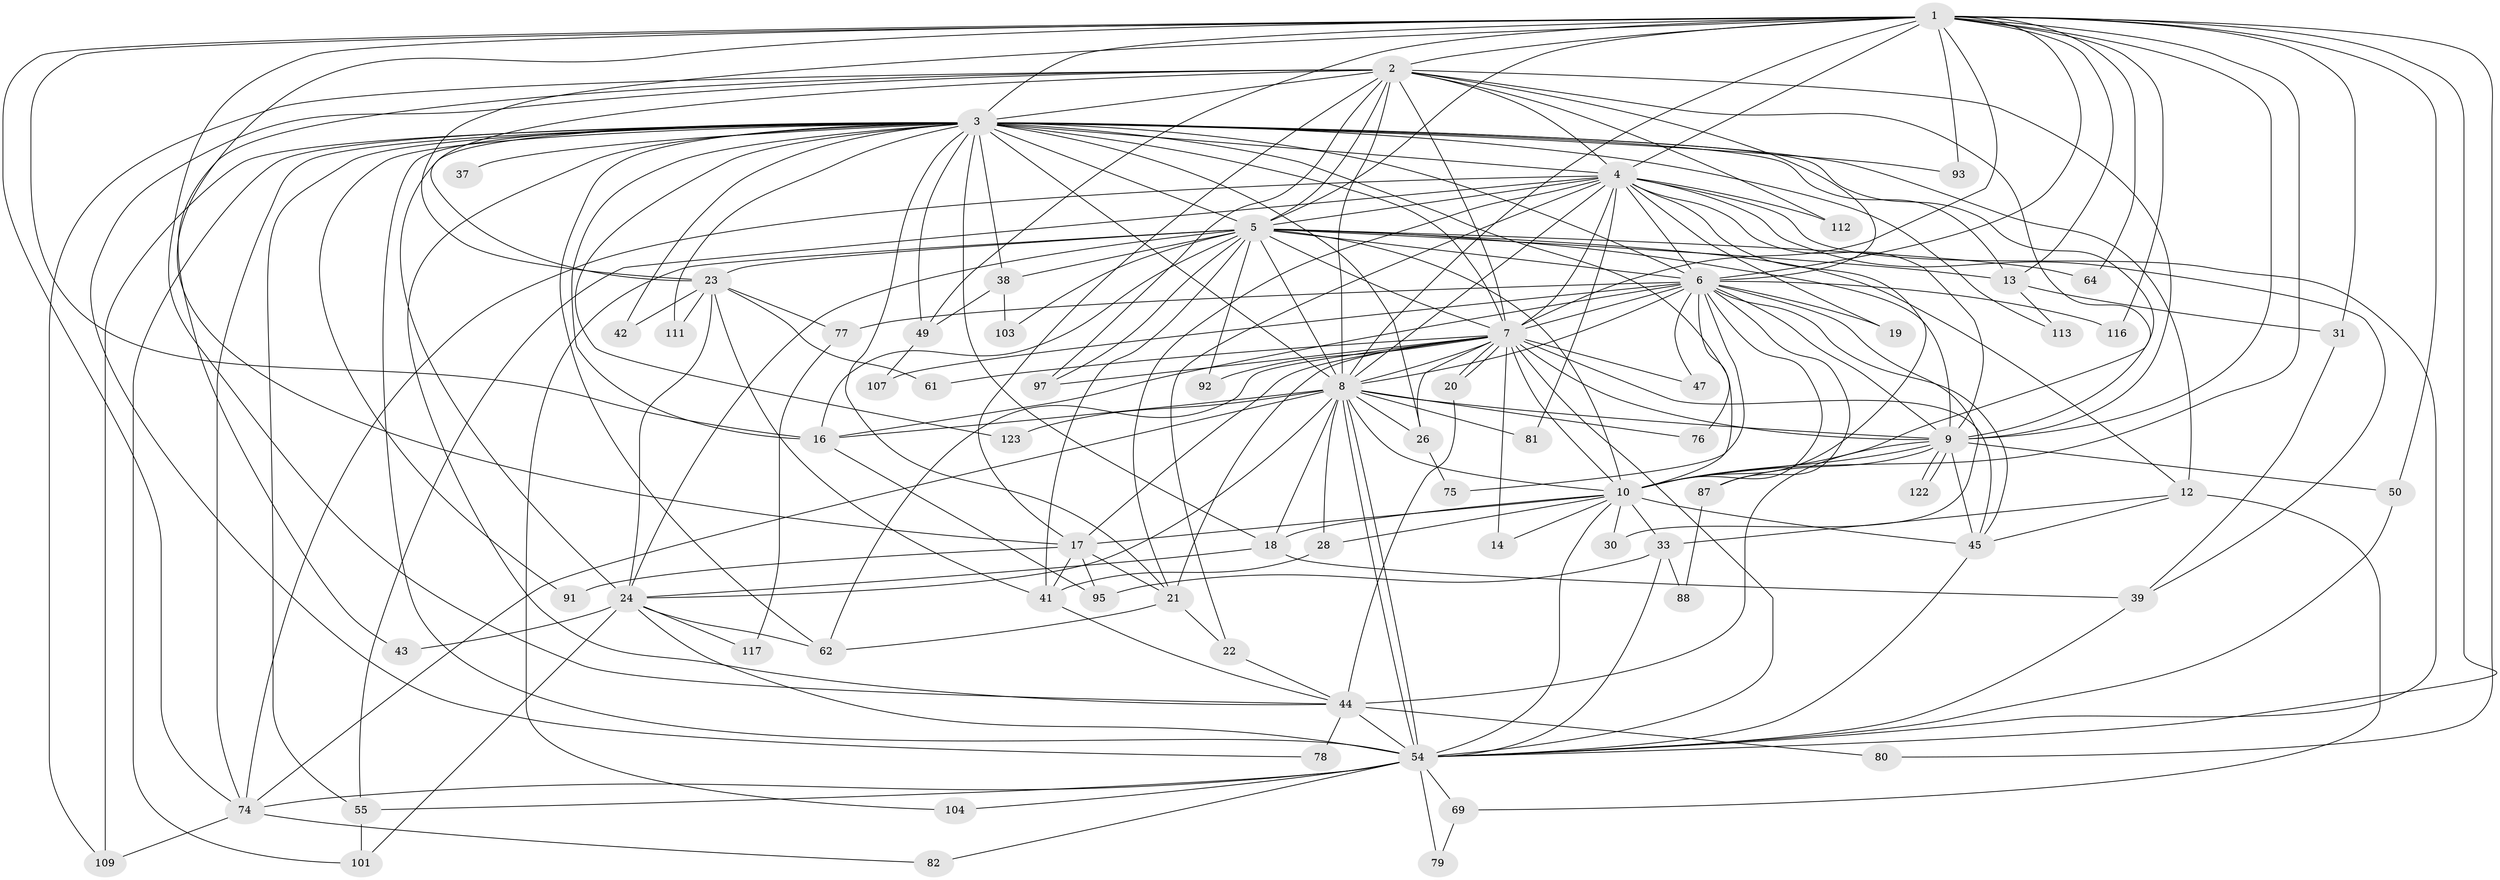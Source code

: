// original degree distribution, {25: 0.006896551724137931, 22: 0.013793103448275862, 32: 0.006896551724137931, 16: 0.006896551724137931, 20: 0.013793103448275862, 21: 0.006896551724137931, 26: 0.006896551724137931, 18: 0.006896551724137931, 2: 0.5103448275862069, 5: 0.05517241379310345, 4: 0.0896551724137931, 8: 0.013793103448275862, 6: 0.034482758620689655, 3: 0.2, 11: 0.006896551724137931, 7: 0.013793103448275862, 10: 0.006896551724137931}
// Generated by graph-tools (version 1.1) at 2025/14/03/09/25 04:14:11]
// undirected, 72 vertices, 214 edges
graph export_dot {
graph [start="1"]
  node [color=gray90,style=filled];
  1;
  2 [super="+70+102+25"];
  3 [super="+15"];
  4 [super="+96"];
  5 [super="+121+60+35+27"];
  6;
  7 [super="+63+56+29"];
  8;
  9 [super="+32+11"];
  10 [super="+106"];
  12;
  13 [super="+110"];
  14;
  16 [super="+46+40"];
  17 [super="+34"];
  18 [super="+131+115"];
  19;
  20;
  21 [super="+58"];
  22;
  23 [super="+36+99"];
  24 [super="+133"];
  26;
  28;
  30;
  31;
  33;
  37;
  38 [super="+90"];
  39;
  41 [super="+134"];
  42 [super="+142"];
  43;
  44 [super="+127+53+57"];
  45 [super="+139+83+71"];
  47;
  49;
  50;
  54 [super="+144+135+72+68+59+89"];
  55 [super="+128"];
  61;
  62 [super="+140+73"];
  64;
  69;
  74 [super="+137+98"];
  75;
  76;
  77 [super="+124"];
  78;
  79;
  80;
  81;
  82;
  87;
  88;
  91;
  92;
  93;
  95 [super="+143"];
  97;
  101;
  103;
  104;
  107;
  109;
  111;
  112;
  113;
  116;
  117;
  122;
  123;
  1 -- 2;
  1 -- 3 [weight=2];
  1 -- 4;
  1 -- 5 [weight=2];
  1 -- 6;
  1 -- 7;
  1 -- 8;
  1 -- 9;
  1 -- 10;
  1 -- 16;
  1 -- 17;
  1 -- 23;
  1 -- 31;
  1 -- 44;
  1 -- 49;
  1 -- 50;
  1 -- 64;
  1 -- 80;
  1 -- 93;
  1 -- 116;
  1 -- 54;
  1 -- 74;
  1 -- 13;
  2 -- 3 [weight=2];
  2 -- 4;
  2 -- 5 [weight=2];
  2 -- 6;
  2 -- 7 [weight=2];
  2 -- 8 [weight=2];
  2 -- 9 [weight=2];
  2 -- 10 [weight=2];
  2 -- 43;
  2 -- 78;
  2 -- 97;
  2 -- 109;
  2 -- 112;
  2 -- 23 [weight=2];
  2 -- 17;
  3 -- 4;
  3 -- 5;
  3 -- 6;
  3 -- 7 [weight=2];
  3 -- 8;
  3 -- 9;
  3 -- 10 [weight=2];
  3 -- 12;
  3 -- 13;
  3 -- 16;
  3 -- 18;
  3 -- 21;
  3 -- 26;
  3 -- 37 [weight=2];
  3 -- 42 [weight=2];
  3 -- 49;
  3 -- 55;
  3 -- 62;
  3 -- 91;
  3 -- 93;
  3 -- 101;
  3 -- 109;
  3 -- 111;
  3 -- 113;
  3 -- 123;
  3 -- 38;
  3 -- 74;
  3 -- 54;
  3 -- 44;
  3 -- 24;
  4 -- 5;
  4 -- 6;
  4 -- 7;
  4 -- 8;
  4 -- 9;
  4 -- 10;
  4 -- 19;
  4 -- 22;
  4 -- 39;
  4 -- 55;
  4 -- 81;
  4 -- 112;
  4 -- 74;
  4 -- 21;
  4 -- 54;
  5 -- 6;
  5 -- 7 [weight=2];
  5 -- 8;
  5 -- 9 [weight=2];
  5 -- 10;
  5 -- 12;
  5 -- 13;
  5 -- 23;
  5 -- 24 [weight=2];
  5 -- 41;
  5 -- 92;
  5 -- 16 [weight=3];
  5 -- 64;
  5 -- 103 [weight=2];
  5 -- 104;
  5 -- 97;
  5 -- 38 [weight=2];
  6 -- 7;
  6 -- 8;
  6 -- 9;
  6 -- 10;
  6 -- 19;
  6 -- 30;
  6 -- 47;
  6 -- 75;
  6 -- 76;
  6 -- 77 [weight=2];
  6 -- 87;
  6 -- 107;
  6 -- 116;
  6 -- 45;
  6 -- 16;
  7 -- 8;
  7 -- 9 [weight=2];
  7 -- 10;
  7 -- 14;
  7 -- 20;
  7 -- 20;
  7 -- 21 [weight=2];
  7 -- 47;
  7 -- 61;
  7 -- 97;
  7 -- 45;
  7 -- 54;
  7 -- 17;
  7 -- 62;
  7 -- 26;
  7 -- 92;
  8 -- 9 [weight=2];
  8 -- 10;
  8 -- 18;
  8 -- 24;
  8 -- 26;
  8 -- 28;
  8 -- 54;
  8 -- 54;
  8 -- 74;
  8 -- 76;
  8 -- 81;
  8 -- 123;
  8 -- 16;
  9 -- 10 [weight=2];
  9 -- 44 [weight=2];
  9 -- 50;
  9 -- 87;
  9 -- 122;
  9 -- 122;
  9 -- 45;
  10 -- 14;
  10 -- 17 [weight=2];
  10 -- 28;
  10 -- 30;
  10 -- 33;
  10 -- 45;
  10 -- 18;
  10 -- 54;
  12 -- 33;
  12 -- 45;
  12 -- 69;
  13 -- 31;
  13 -- 113;
  16 -- 95;
  17 -- 95;
  17 -- 21;
  17 -- 41;
  17 -- 91;
  18 -- 24;
  18 -- 39;
  20 -- 44;
  21 -- 22;
  21 -- 62;
  22 -- 44;
  23 -- 61;
  23 -- 24;
  23 -- 42;
  23 -- 77 [weight=2];
  23 -- 111;
  23 -- 41;
  24 -- 43;
  24 -- 62;
  24 -- 101;
  24 -- 117;
  24 -- 54;
  26 -- 75;
  28 -- 41;
  31 -- 39;
  33 -- 88;
  33 -- 95;
  33 -- 54;
  38 -- 103;
  38 -- 49;
  39 -- 54;
  41 -- 44;
  44 -- 80;
  44 -- 54;
  44 -- 78;
  45 -- 54;
  49 -- 107;
  50 -- 54;
  54 -- 69;
  54 -- 104;
  54 -- 79;
  54 -- 82;
  54 -- 74;
  54 -- 55;
  55 -- 101;
  69 -- 79;
  74 -- 82;
  74 -- 109;
  77 -- 117;
  87 -- 88;
}
